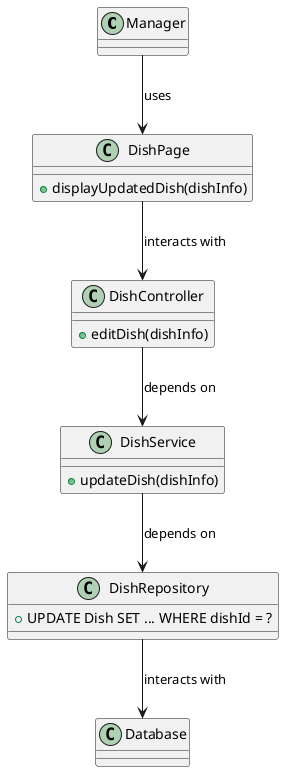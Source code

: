 @startuml
class Manager {
}

class DishPage {
  +displayUpdatedDish(dishInfo)
}

class DishController {
  +editDish(dishInfo)
}

class DishService {
  +updateDish(dishInfo)
}

class DishRepository {
  +UPDATE Dish SET ... WHERE dishId = ?
}

class Database {
}

Manager --> DishPage : uses
DishPage --> DishController : interacts with
DishController --> DishService : depends on
DishService --> DishRepository : depends on
DishRepository --> Database : interacts with
@enduml
